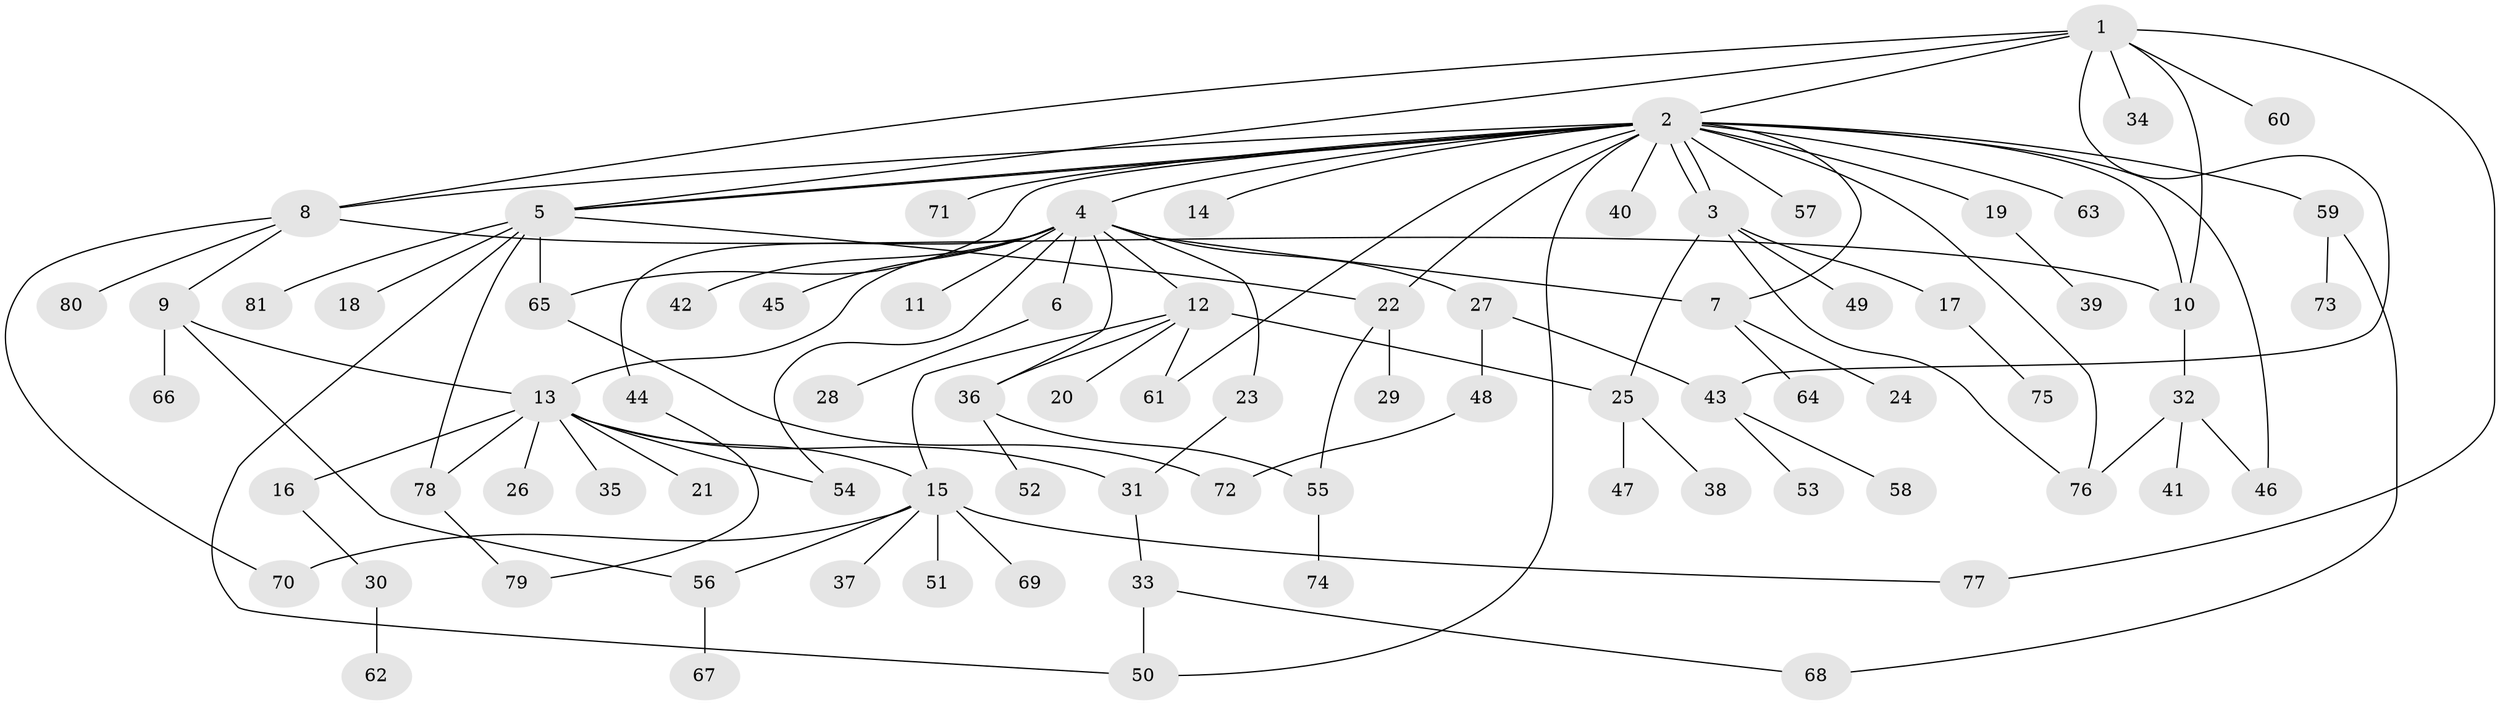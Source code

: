 // Generated by graph-tools (version 1.1) at 2025/35/03/09/25 02:35:35]
// undirected, 81 vertices, 110 edges
graph export_dot {
graph [start="1"]
  node [color=gray90,style=filled];
  1;
  2;
  3;
  4;
  5;
  6;
  7;
  8;
  9;
  10;
  11;
  12;
  13;
  14;
  15;
  16;
  17;
  18;
  19;
  20;
  21;
  22;
  23;
  24;
  25;
  26;
  27;
  28;
  29;
  30;
  31;
  32;
  33;
  34;
  35;
  36;
  37;
  38;
  39;
  40;
  41;
  42;
  43;
  44;
  45;
  46;
  47;
  48;
  49;
  50;
  51;
  52;
  53;
  54;
  55;
  56;
  57;
  58;
  59;
  60;
  61;
  62;
  63;
  64;
  65;
  66;
  67;
  68;
  69;
  70;
  71;
  72;
  73;
  74;
  75;
  76;
  77;
  78;
  79;
  80;
  81;
  1 -- 2;
  1 -- 5;
  1 -- 8;
  1 -- 10;
  1 -- 34;
  1 -- 43;
  1 -- 60;
  1 -- 77;
  2 -- 3;
  2 -- 3;
  2 -- 4;
  2 -- 5;
  2 -- 5;
  2 -- 7;
  2 -- 8;
  2 -- 10;
  2 -- 14;
  2 -- 19;
  2 -- 22;
  2 -- 40;
  2 -- 46;
  2 -- 50;
  2 -- 57;
  2 -- 59;
  2 -- 61;
  2 -- 63;
  2 -- 65;
  2 -- 71;
  2 -- 76;
  3 -- 17;
  3 -- 25;
  3 -- 49;
  3 -- 76;
  4 -- 6;
  4 -- 7;
  4 -- 11;
  4 -- 12;
  4 -- 13;
  4 -- 23;
  4 -- 27;
  4 -- 36;
  4 -- 42;
  4 -- 44;
  4 -- 45;
  4 -- 54;
  5 -- 18;
  5 -- 22;
  5 -- 50;
  5 -- 65;
  5 -- 78;
  5 -- 81;
  6 -- 28;
  7 -- 24;
  7 -- 64;
  8 -- 9;
  8 -- 10;
  8 -- 70;
  8 -- 80;
  9 -- 13;
  9 -- 56;
  9 -- 66;
  10 -- 32;
  12 -- 15;
  12 -- 20;
  12 -- 25;
  12 -- 36;
  12 -- 61;
  13 -- 15;
  13 -- 16;
  13 -- 21;
  13 -- 26;
  13 -- 31;
  13 -- 35;
  13 -- 54;
  13 -- 78;
  15 -- 37;
  15 -- 51;
  15 -- 56;
  15 -- 69;
  15 -- 70;
  15 -- 77;
  16 -- 30;
  17 -- 75;
  19 -- 39;
  22 -- 29;
  22 -- 55;
  23 -- 31;
  25 -- 38;
  25 -- 47;
  27 -- 43;
  27 -- 48;
  30 -- 62;
  31 -- 33;
  32 -- 41;
  32 -- 46;
  32 -- 76;
  33 -- 50;
  33 -- 68;
  36 -- 52;
  36 -- 55;
  43 -- 53;
  43 -- 58;
  44 -- 79;
  48 -- 72;
  55 -- 74;
  56 -- 67;
  59 -- 68;
  59 -- 73;
  65 -- 72;
  78 -- 79;
}
